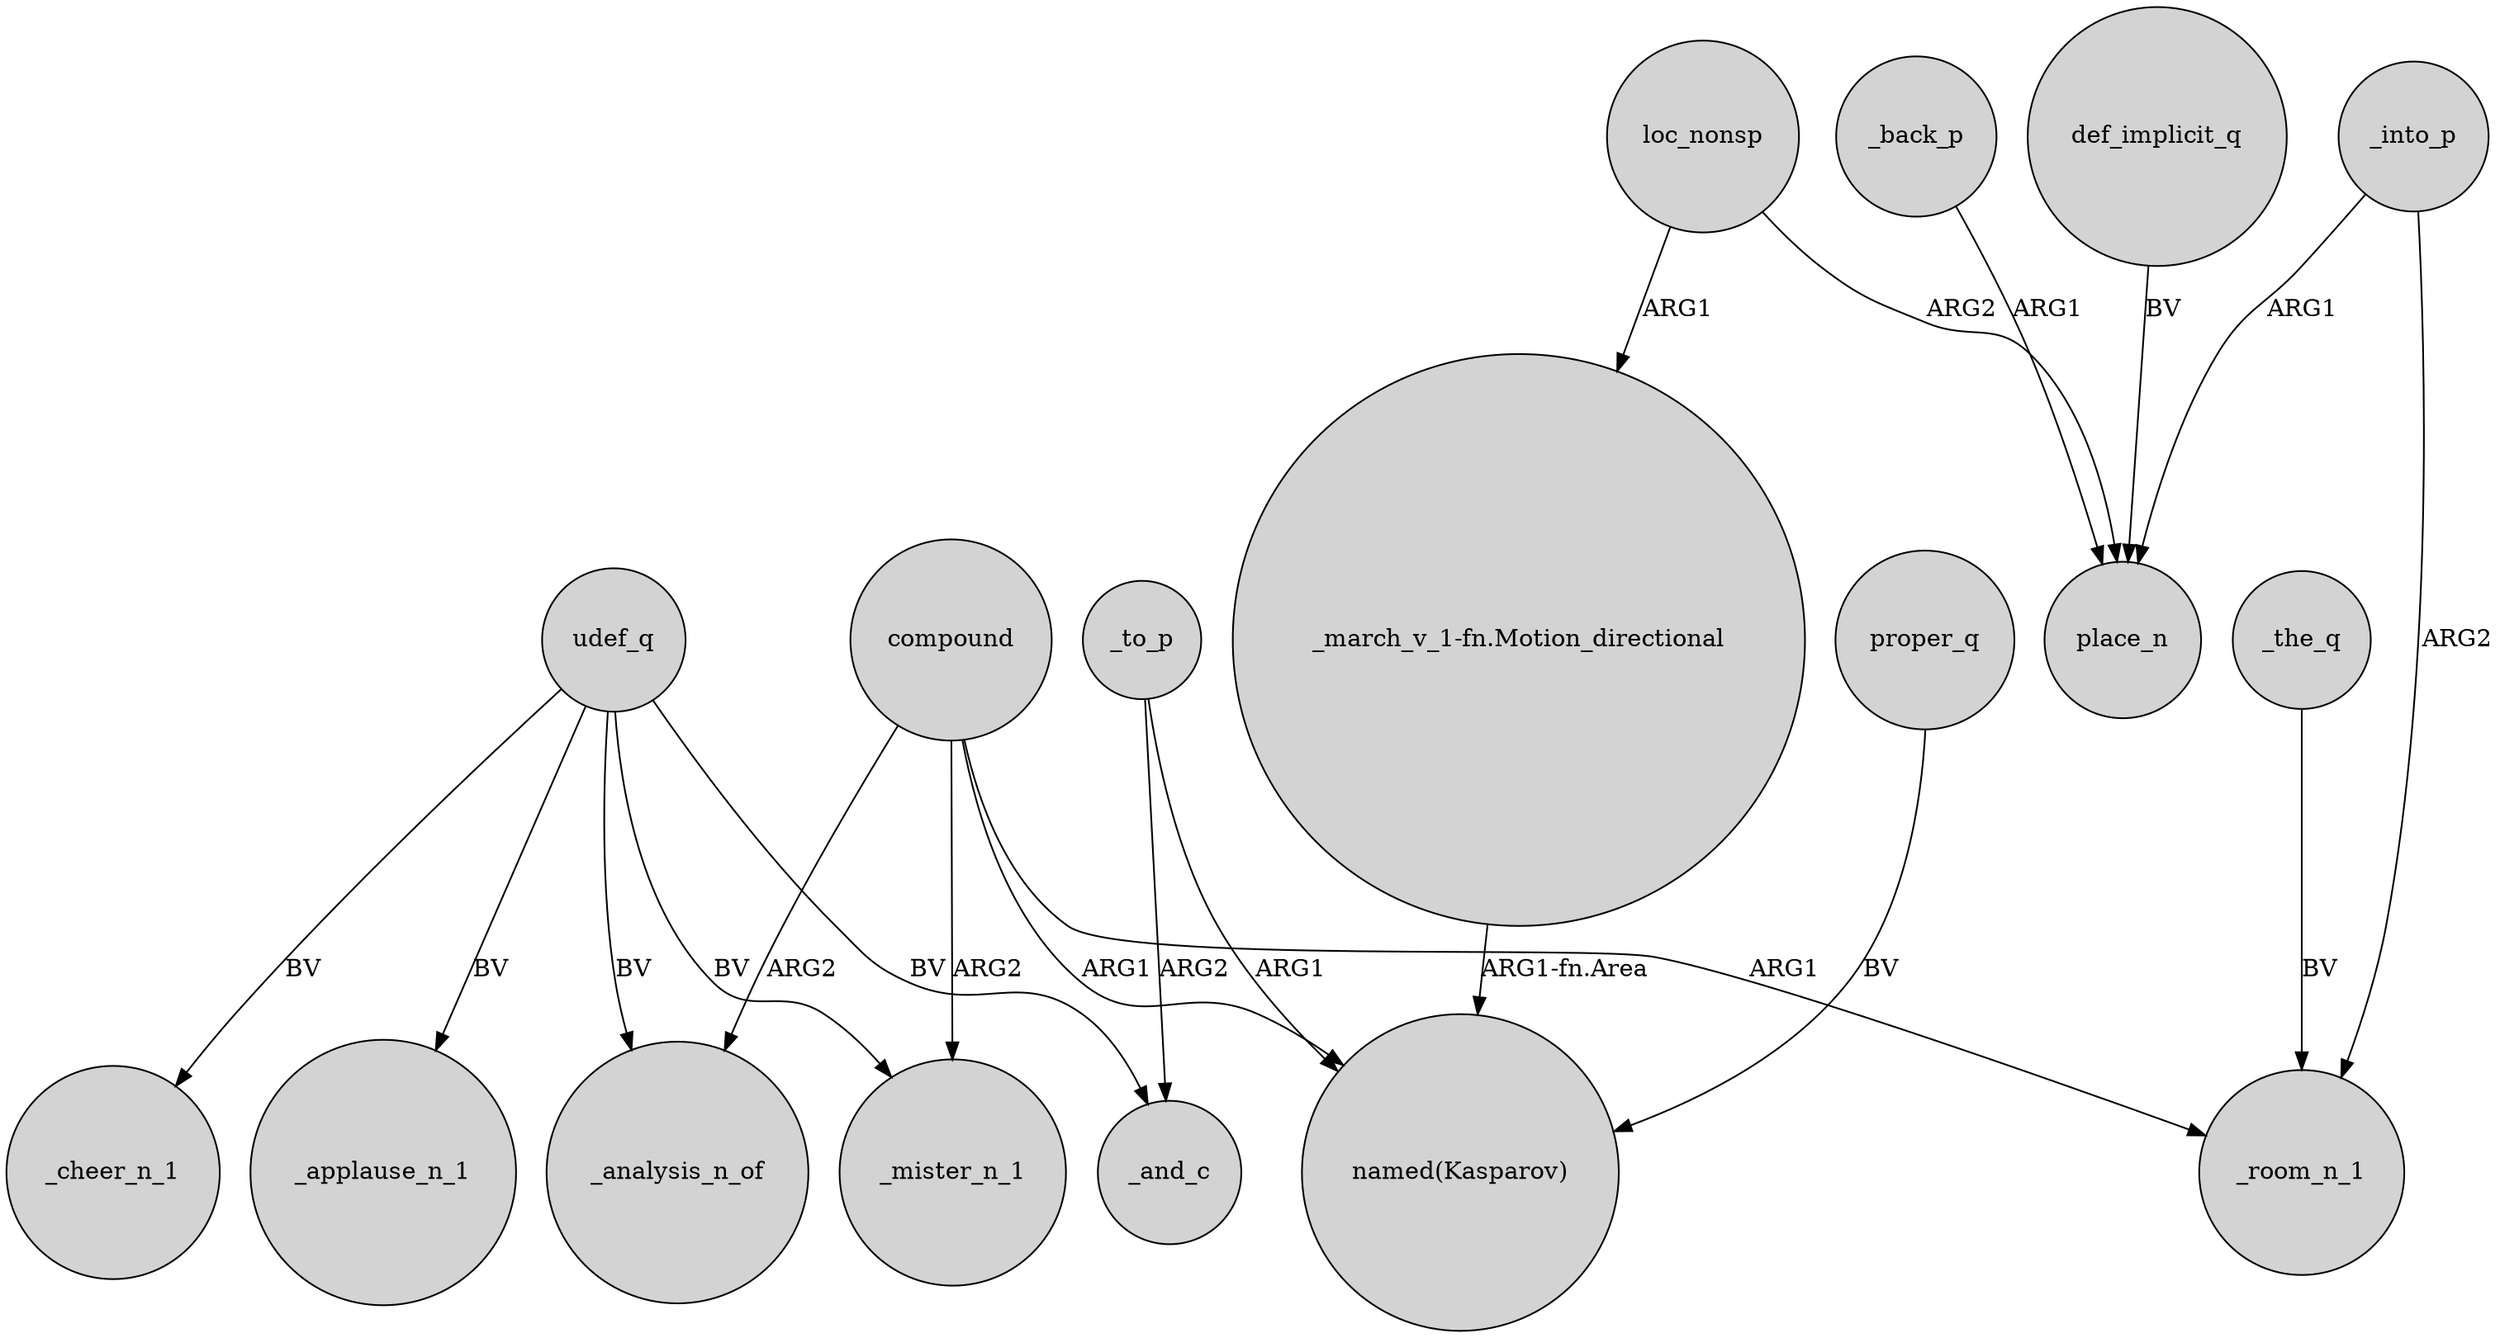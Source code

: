digraph {
	node [shape=circle style=filled]
	compound -> _mister_n_1 [label=ARG2]
	_the_q -> _room_n_1 [label=BV]
	def_implicit_q -> place_n [label=BV]
	udef_q -> _applause_n_1 [label=BV]
	udef_q -> _analysis_n_of [label=BV]
	udef_q -> _and_c [label=BV]
	udef_q -> _mister_n_1 [label=BV]
	compound -> _room_n_1 [label=ARG1]
	"_march_v_1-fn.Motion_directional" -> "named(Kasparov)" [label="ARG1-fn.Area"]
	_back_p -> place_n [label=ARG1]
	_to_p -> _and_c [label=ARG2]
	_to_p -> "named(Kasparov)" [label=ARG1]
	_into_p -> _room_n_1 [label=ARG2]
	loc_nonsp -> "_march_v_1-fn.Motion_directional" [label=ARG1]
	proper_q -> "named(Kasparov)" [label=BV]
	loc_nonsp -> place_n [label=ARG2]
	compound -> _analysis_n_of [label=ARG2]
	udef_q -> _cheer_n_1 [label=BV]
	_into_p -> place_n [label=ARG1]
	compound -> "named(Kasparov)" [label=ARG1]
}
